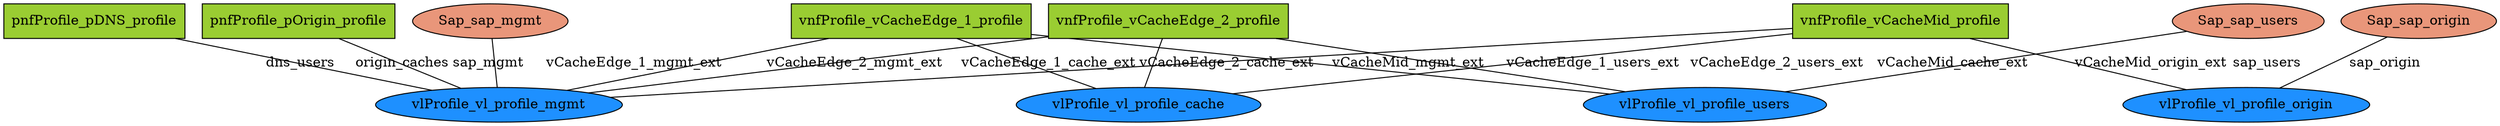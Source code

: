 strict graph G {
  splines=false;
  overlap=false;
  mindist=2.0;
  -1909650366 [ label="vnfProfile_vCacheMid_profile" shape="box" style="filled" fillcolor="yellowgreen" ];
  -848566263 [ label="vnfProfile_vCacheEdge_1_profile" shape="box" style="filled" fillcolor="yellowgreen" ];
  1638946570 [ label="vnfProfile_vCacheEdge_2_profile" shape="box" style="filled" fillcolor="yellowgreen" ];
  -1859627231 [ label="pnfProfile_pDNS_profile" shape="box" style="filled" fillcolor="yellowgreen" ];
  1479624770 [ label="pnfProfile_pOrigin_profile" shape="box" style="filled" fillcolor="yellowgreen" ];
  1738369620 [ label="vlProfile_vl_profile_mgmt" shape="oval" style="filled" fillcolor="dodgerblue" ];
  -1937378603 [ label="vlProfile_vl_profile_users" shape="oval" style="filled" fillcolor="dodgerblue" ];
  -1954540465 [ label="vlProfile_vl_profile_cache" shape="oval" style="filled" fillcolor="dodgerblue" ];
  -101784583 [ label="vlProfile_vl_profile_origin" shape="oval" style="filled" fillcolor="dodgerblue" ];
  1219968731 [ label="Sap_sap_mgmt" shape="oval" style="filled" fillcolor="darksalmon" ];
  -827936978 [ label="Sap_sap_users" shape="oval" style="filled" fillcolor="darksalmon" ];
  -68832576 [ label="Sap_sap_origin" shape="oval" style="filled" fillcolor="darksalmon" ];
  -1909650366 -- 1738369620 [ label="vCacheMid_mgmt_ext" ];
  -1909650366 -- -1954540465 [ label="vCacheMid_cache_ext" ];
  -1909650366 -- -101784583 [ label="vCacheMid_origin_ext" ];
  -848566263 -- 1738369620 [ label="vCacheEdge_1_mgmt_ext" ];
  -848566263 -- -1954540465 [ label="vCacheEdge_1_cache_ext" ];
  -848566263 -- -1937378603 [ label="vCacheEdge_1_users_ext" ];
  1638946570 -- 1738369620 [ label="vCacheEdge_2_mgmt_ext" ];
  1638946570 -- -1954540465 [ label="vCacheEdge_2_cache_ext" ];
  1638946570 -- -1937378603 [ label="vCacheEdge_2_users_ext" ];
  -1859627231 -- 1738369620 [ label="dns_users" ];
  1479624770 -- 1738369620 [ label="origin_caches" ];
  1219968731 -- 1738369620 [ label="sap_mgmt" ];
  -827936978 -- -1937378603 [ label="sap_users" ];
  -68832576 -- -101784583 [ label="sap_origin" ];
}
